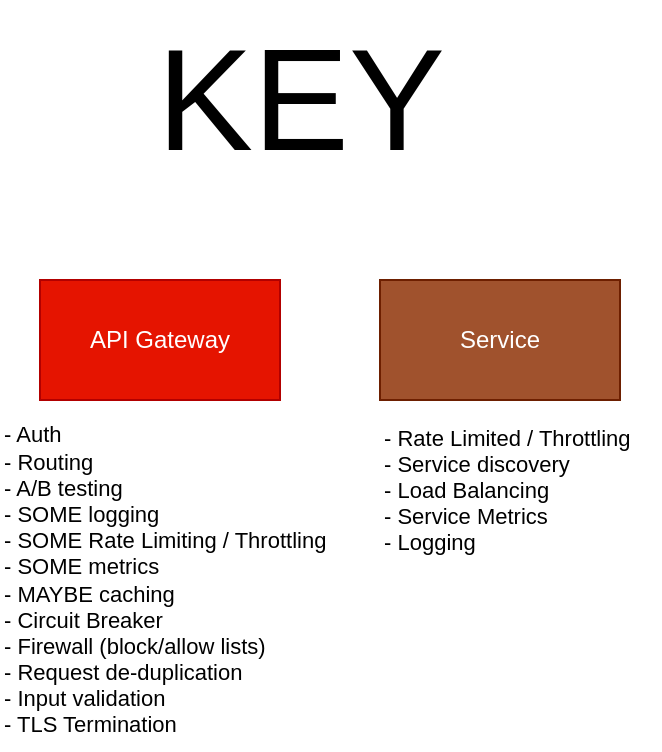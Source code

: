 <mxfile version="22.1.17" type="github">
  <diagram name="Page-1" id="YbS4Gh5hh1_eg9GZgAk_">
    <mxGraphModel dx="1658" dy="862" grid="1" gridSize="10" guides="1" tooltips="1" connect="1" arrows="1" fold="1" page="1" pageScale="1" pageWidth="850" pageHeight="1100" math="0" shadow="0">
      <root>
        <mxCell id="0" />
        <mxCell id="1" parent="0" />
        <mxCell id="aK8N_R9uy3vBh9vHCZZx-1" value="Service" style="whiteSpace=wrap;html=1;fillColor=#a0522d;strokeColor=#6D1F00;fontColor=#ffffff;" parent="1" vertex="1">
          <mxGeometry x="340" y="210" width="120" height="60" as="geometry" />
        </mxCell>
        <mxCell id="aK8N_R9uy3vBh9vHCZZx-2" value="&lt;div align=&quot;left&quot;&gt;- Rate Limited / Throttling&lt;br&gt;- Service discovery&lt;br&gt;- Load Balancing&lt;br&gt;- Service Metrics&lt;br&gt;- Logging&lt;br&gt;&lt;/div&gt;" style="text;html=1;align=left;verticalAlign=middle;resizable=0;points=[];autosize=1;strokeColor=none;fillColor=none;fontSize=11;fontFamily=Helvetica;fontColor=default;" parent="1" vertex="1">
          <mxGeometry x="340" y="275" width="140" height="80" as="geometry" />
        </mxCell>
        <mxCell id="aK8N_R9uy3vBh9vHCZZx-3" value="API Gateway" style="whiteSpace=wrap;html=1;fillColor=#e51400;strokeColor=#B20000;fontColor=#ffffff;" parent="1" vertex="1">
          <mxGeometry x="170" y="210" width="120" height="60" as="geometry" />
        </mxCell>
        <mxCell id="aK8N_R9uy3vBh9vHCZZx-4" value="&lt;div align=&quot;left&quot;&gt;- Auth&lt;br&gt;- Routing&lt;br&gt;- A/B testing&lt;br&gt;&lt;/div&gt;&lt;div align=&quot;left&quot;&gt;- SOME logging&lt;/div&gt;&lt;div align=&quot;left&quot;&gt;- SOME Rate Limiting / Throttling&lt;br&gt;&lt;/div&gt;&lt;div align=&quot;left&quot;&gt;- SOME metrics&lt;/div&gt;&lt;div align=&quot;left&quot;&gt;- MAYBE caching&lt;/div&gt;&lt;div align=&quot;left&quot;&gt;- Circuit Breaker&lt;br&gt;- Firewall (block/allow lists)&lt;/div&gt;&lt;div align=&quot;left&quot;&gt;- Request de-duplication&lt;/div&gt;&lt;div align=&quot;left&quot;&gt;- Input validation&lt;/div&gt;&lt;div align=&quot;left&quot;&gt;- TLS Termination&lt;br&gt;&lt;/div&gt;" style="text;html=1;align=left;verticalAlign=middle;resizable=0;points=[];autosize=1;strokeColor=none;fillColor=none;fontSize=11;fontFamily=Helvetica;fontColor=default;" parent="1" vertex="1">
          <mxGeometry x="150" y="275" width="200" height="170" as="geometry" />
        </mxCell>
        <mxCell id="aK8N_R9uy3vBh9vHCZZx-5" value="&lt;font style=&quot;font-size: 72px;&quot;&gt;KEY&lt;/font&gt;" style="text;html=1;align=center;verticalAlign=middle;resizable=0;points=[];autosize=1;strokeColor=none;fillColor=none;fontSize=11;fontFamily=Helvetica;fontColor=default;" parent="1" vertex="1">
          <mxGeometry x="215" y="70" width="170" height="100" as="geometry" />
        </mxCell>
      </root>
    </mxGraphModel>
  </diagram>
</mxfile>

